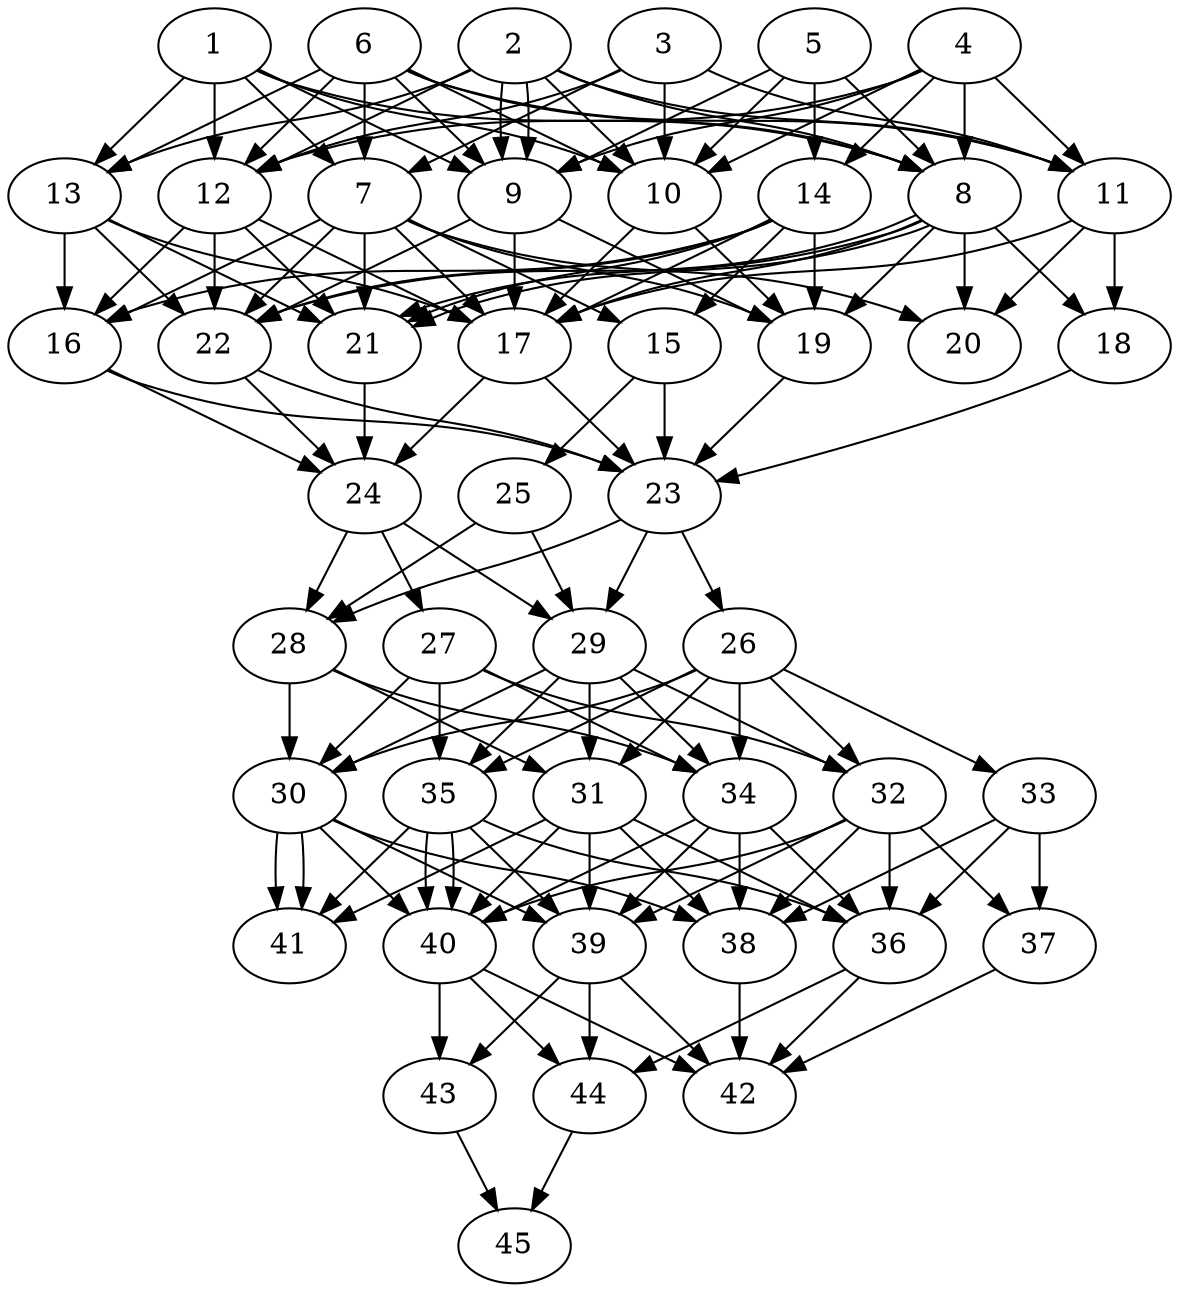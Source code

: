 // DAG automatically generated by daggen at Thu Oct  3 14:07:24 2019
// ./daggen --dot -n 45 --ccr 0.5 --fat 0.5 --regular 0.5 --density 0.9 --mindata 5242880 --maxdata 52428800 
digraph G {
  1 [size="21211136", alpha="0.19", expect_size="10605568"] 
  1 -> 7 [size ="10605568"]
  1 -> 8 [size ="10605568"]
  1 -> 9 [size ="10605568"]
  1 -> 10 [size ="10605568"]
  1 -> 12 [size ="10605568"]
  1 -> 13 [size ="10605568"]
  2 [size="13170688", alpha="0.17", expect_size="6585344"] 
  2 -> 8 [size ="6585344"]
  2 -> 9 [size ="6585344"]
  2 -> 9 [size ="6585344"]
  2 -> 10 [size ="6585344"]
  2 -> 11 [size ="6585344"]
  2 -> 12 [size ="6585344"]
  2 -> 13 [size ="6585344"]
  3 [size="71942144", alpha="0.20", expect_size="35971072"] 
  3 -> 7 [size ="35971072"]
  3 -> 10 [size ="35971072"]
  3 -> 11 [size ="35971072"]
  3 -> 12 [size ="35971072"]
  4 [size="21319680", alpha="0.16", expect_size="10659840"] 
  4 -> 8 [size ="10659840"]
  4 -> 9 [size ="10659840"]
  4 -> 10 [size ="10659840"]
  4 -> 11 [size ="10659840"]
  4 -> 12 [size ="10659840"]
  4 -> 14 [size ="10659840"]
  5 [size="83337216", alpha="0.06", expect_size="41668608"] 
  5 -> 8 [size ="41668608"]
  5 -> 9 [size ="41668608"]
  5 -> 10 [size ="41668608"]
  5 -> 14 [size ="41668608"]
  6 [size="73945088", alpha="0.10", expect_size="36972544"] 
  6 -> 7 [size ="36972544"]
  6 -> 8 [size ="36972544"]
  6 -> 9 [size ="36972544"]
  6 -> 10 [size ="36972544"]
  6 -> 11 [size ="36972544"]
  6 -> 12 [size ="36972544"]
  6 -> 13 [size ="36972544"]
  7 [size="61790208", alpha="0.19", expect_size="30895104"] 
  7 -> 15 [size ="30895104"]
  7 -> 16 [size ="30895104"]
  7 -> 17 [size ="30895104"]
  7 -> 19 [size ="30895104"]
  7 -> 20 [size ="30895104"]
  7 -> 21 [size ="30895104"]
  7 -> 22 [size ="30895104"]
  8 [size="73756672", alpha="0.17", expect_size="36878336"] 
  8 -> 17 [size ="36878336"]
  8 -> 18 [size ="36878336"]
  8 -> 19 [size ="36878336"]
  8 -> 20 [size ="36878336"]
  8 -> 21 [size ="36878336"]
  8 -> 21 [size ="36878336"]
  8 -> 22 [size ="36878336"]
  9 [size="72919040", alpha="0.02", expect_size="36459520"] 
  9 -> 17 [size ="36459520"]
  9 -> 19 [size ="36459520"]
  9 -> 22 [size ="36459520"]
  10 [size="37310464", alpha="0.05", expect_size="18655232"] 
  10 -> 17 [size ="18655232"]
  10 -> 19 [size ="18655232"]
  11 [size="102076416", alpha="0.05", expect_size="51038208"] 
  11 -> 17 [size ="51038208"]
  11 -> 18 [size ="51038208"]
  11 -> 20 [size ="51038208"]
  12 [size="97347584", alpha="0.09", expect_size="48673792"] 
  12 -> 16 [size ="48673792"]
  12 -> 17 [size ="48673792"]
  12 -> 21 [size ="48673792"]
  12 -> 22 [size ="48673792"]
  13 [size="82335744", alpha="0.09", expect_size="41167872"] 
  13 -> 16 [size ="41167872"]
  13 -> 17 [size ="41167872"]
  13 -> 21 [size ="41167872"]
  13 -> 22 [size ="41167872"]
  14 [size="80556032", alpha="0.08", expect_size="40278016"] 
  14 -> 15 [size ="40278016"]
  14 -> 16 [size ="40278016"]
  14 -> 17 [size ="40278016"]
  14 -> 19 [size ="40278016"]
  14 -> 21 [size ="40278016"]
  14 -> 22 [size ="40278016"]
  15 [size="60895232", alpha="0.19", expect_size="30447616"] 
  15 -> 23 [size ="30447616"]
  15 -> 25 [size ="30447616"]
  16 [size="88758272", alpha="0.07", expect_size="44379136"] 
  16 -> 23 [size ="44379136"]
  16 -> 24 [size ="44379136"]
  17 [size="43657216", alpha="0.07", expect_size="21828608"] 
  17 -> 23 [size ="21828608"]
  17 -> 24 [size ="21828608"]
  18 [size="36608000", alpha="0.19", expect_size="18304000"] 
  18 -> 23 [size ="18304000"]
  19 [size="24619008", alpha="0.13", expect_size="12309504"] 
  19 -> 23 [size ="12309504"]
  20 [size="34981888", alpha="0.17", expect_size="17490944"] 
  21 [size="60841984", alpha="0.03", expect_size="30420992"] 
  21 -> 24 [size ="30420992"]
  22 [size="82853888", alpha="0.09", expect_size="41426944"] 
  22 -> 23 [size ="41426944"]
  22 -> 24 [size ="41426944"]
  23 [size="29716480", alpha="0.09", expect_size="14858240"] 
  23 -> 26 [size ="14858240"]
  23 -> 28 [size ="14858240"]
  23 -> 29 [size ="14858240"]
  24 [size="74285056", alpha="0.10", expect_size="37142528"] 
  24 -> 27 [size ="37142528"]
  24 -> 28 [size ="37142528"]
  24 -> 29 [size ="37142528"]
  25 [size="15476736", alpha="0.08", expect_size="7738368"] 
  25 -> 28 [size ="7738368"]
  25 -> 29 [size ="7738368"]
  26 [size="103378944", alpha="0.18", expect_size="51689472"] 
  26 -> 30 [size ="51689472"]
  26 -> 31 [size ="51689472"]
  26 -> 32 [size ="51689472"]
  26 -> 33 [size ="51689472"]
  26 -> 34 [size ="51689472"]
  26 -> 35 [size ="51689472"]
  27 [size="41545728", alpha="0.20", expect_size="20772864"] 
  27 -> 30 [size ="20772864"]
  27 -> 32 [size ="20772864"]
  27 -> 34 [size ="20772864"]
  27 -> 35 [size ="20772864"]
  28 [size="73175040", alpha="0.15", expect_size="36587520"] 
  28 -> 30 [size ="36587520"]
  28 -> 31 [size ="36587520"]
  28 -> 34 [size ="36587520"]
  29 [size="70752256", alpha="0.03", expect_size="35376128"] 
  29 -> 30 [size ="35376128"]
  29 -> 31 [size ="35376128"]
  29 -> 32 [size ="35376128"]
  29 -> 34 [size ="35376128"]
  29 -> 35 [size ="35376128"]
  30 [size="37988352", alpha="0.17", expect_size="18994176"] 
  30 -> 38 [size ="18994176"]
  30 -> 39 [size ="18994176"]
  30 -> 40 [size ="18994176"]
  30 -> 41 [size ="18994176"]
  30 -> 41 [size ="18994176"]
  31 [size="22312960", alpha="0.10", expect_size="11156480"] 
  31 -> 36 [size ="11156480"]
  31 -> 38 [size ="11156480"]
  31 -> 39 [size ="11156480"]
  31 -> 40 [size ="11156480"]
  31 -> 41 [size ="11156480"]
  32 [size="34453504", alpha="0.02", expect_size="17226752"] 
  32 -> 36 [size ="17226752"]
  32 -> 37 [size ="17226752"]
  32 -> 38 [size ="17226752"]
  32 -> 39 [size ="17226752"]
  32 -> 40 [size ="17226752"]
  33 [size="77096960", alpha="0.09", expect_size="38548480"] 
  33 -> 36 [size ="38548480"]
  33 -> 37 [size ="38548480"]
  33 -> 38 [size ="38548480"]
  34 [size="22953984", alpha="0.10", expect_size="11476992"] 
  34 -> 36 [size ="11476992"]
  34 -> 38 [size ="11476992"]
  34 -> 39 [size ="11476992"]
  34 -> 40 [size ="11476992"]
  35 [size="71606272", alpha="0.03", expect_size="35803136"] 
  35 -> 36 [size ="35803136"]
  35 -> 39 [size ="35803136"]
  35 -> 40 [size ="35803136"]
  35 -> 40 [size ="35803136"]
  35 -> 41 [size ="35803136"]
  36 [size="12789760", alpha="0.12", expect_size="6394880"] 
  36 -> 42 [size ="6394880"]
  36 -> 44 [size ="6394880"]
  37 [size="98707456", alpha="0.08", expect_size="49353728"] 
  37 -> 42 [size ="49353728"]
  38 [size="97548288", alpha="0.10", expect_size="48774144"] 
  38 -> 42 [size ="48774144"]
  39 [size="72587264", alpha="0.14", expect_size="36293632"] 
  39 -> 42 [size ="36293632"]
  39 -> 43 [size ="36293632"]
  39 -> 44 [size ="36293632"]
  40 [size="86255616", alpha="0.04", expect_size="43127808"] 
  40 -> 42 [size ="43127808"]
  40 -> 43 [size ="43127808"]
  40 -> 44 [size ="43127808"]
  41 [size="71010304", alpha="0.04", expect_size="35505152"] 
  42 [size="24068096", alpha="0.00", expect_size="12034048"] 
  43 [size="32292864", alpha="0.00", expect_size="16146432"] 
  43 -> 45 [size ="16146432"]
  44 [size="73164800", alpha="0.14", expect_size="36582400"] 
  44 -> 45 [size ="36582400"]
  45 [size="28008448", alpha="0.08", expect_size="14004224"] 
}
